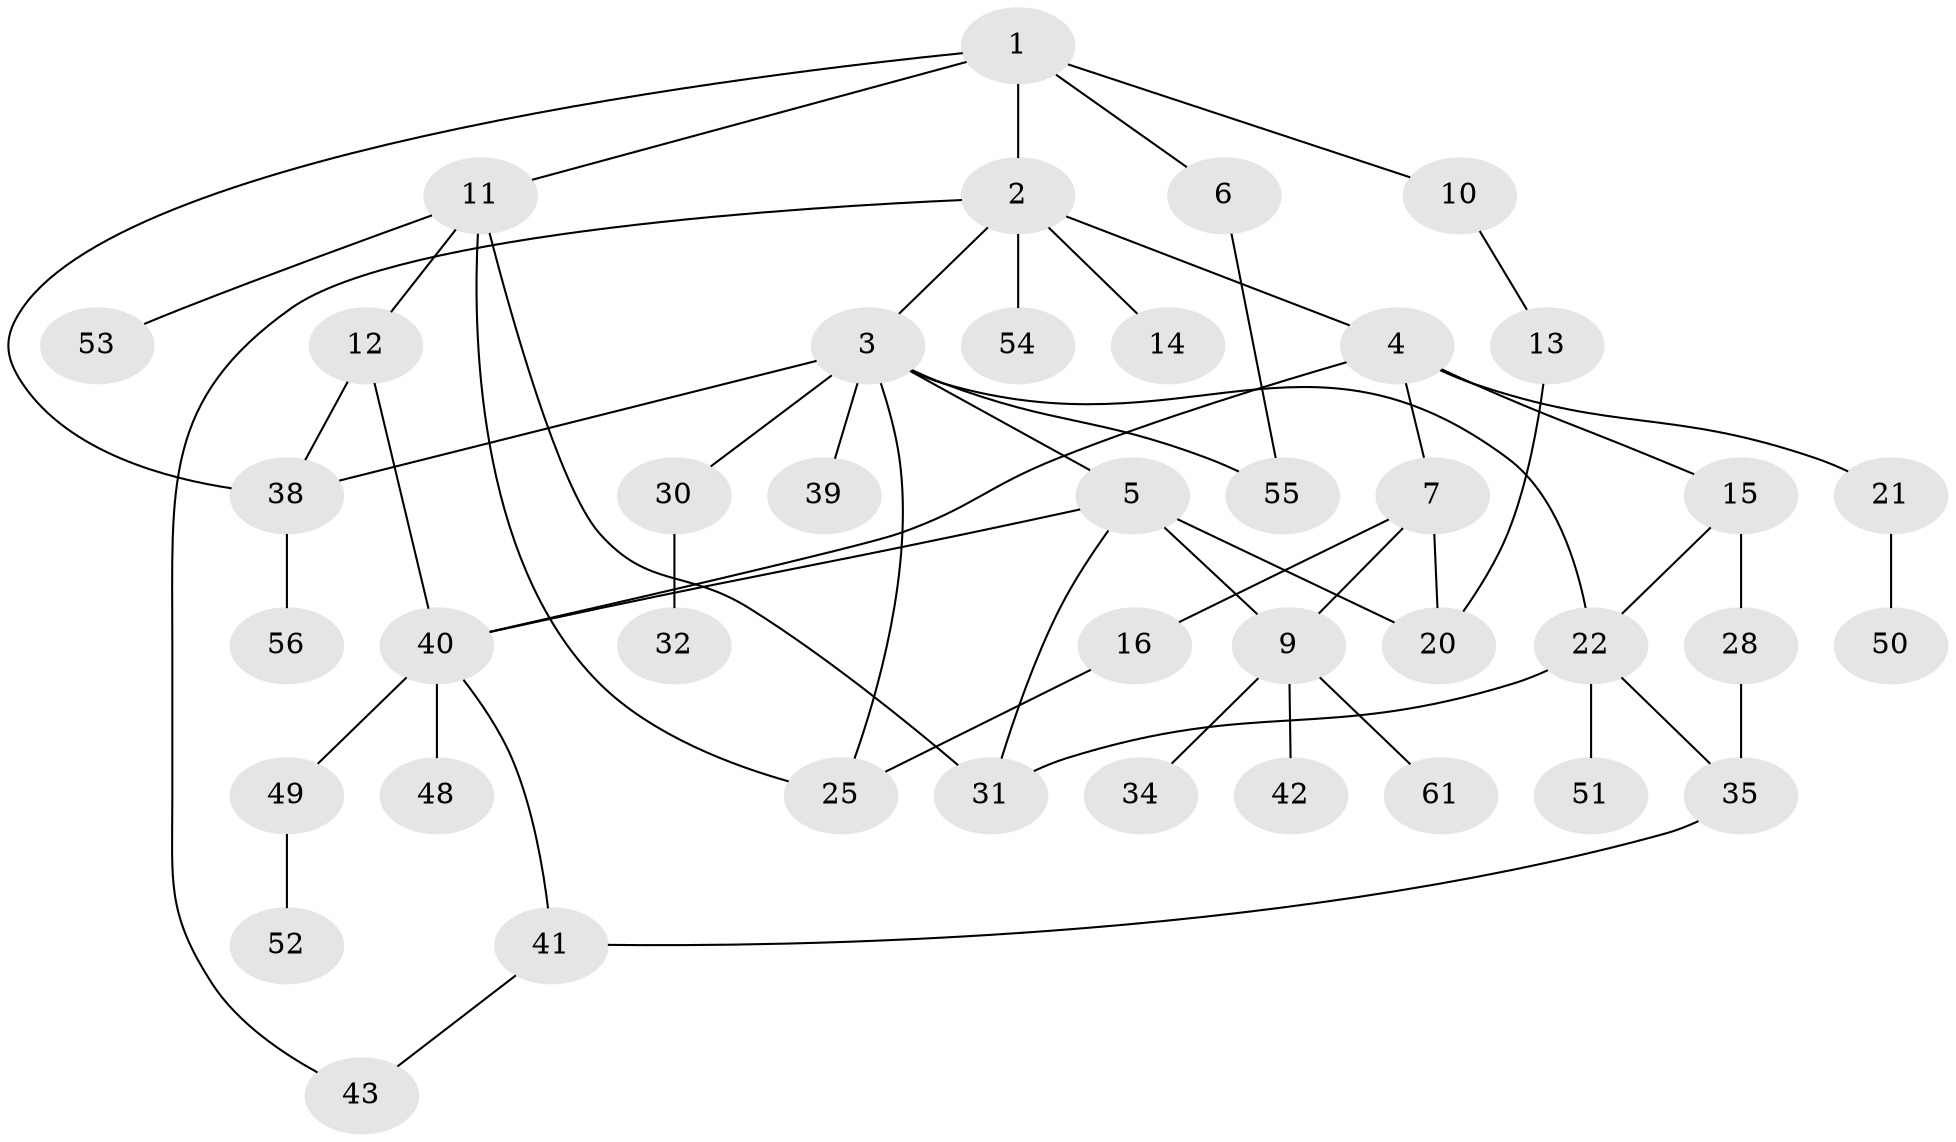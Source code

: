 // original degree distribution, {5: 0.06153846153846154, 6: 0.046153846153846156, 4: 0.09230769230769231, 3: 0.24615384615384617, 2: 0.2153846153846154, 1: 0.3384615384615385}
// Generated by graph-tools (version 1.1) at 2025/41/03/06/25 10:41:28]
// undirected, 41 vertices, 56 edges
graph export_dot {
graph [start="1"]
  node [color=gray90,style=filled];
  1 [super="+8"];
  2 [super="+19"];
  3 [super="+24"];
  4;
  5 [super="+63"];
  6 [super="+23"];
  7 [super="+44"];
  9 [super="+18"];
  10;
  11 [super="+26"];
  12;
  13 [super="+62"];
  14;
  15 [super="+27"];
  16 [super="+17"];
  20 [super="+33"];
  21 [super="+29"];
  22 [super="+46"];
  25 [super="+59"];
  28;
  30 [super="+47"];
  31 [super="+37"];
  32 [super="+58"];
  34;
  35 [super="+36"];
  38 [super="+60"];
  39;
  40 [super="+45"];
  41 [super="+57"];
  42 [super="+65"];
  43 [super="+64"];
  48;
  49;
  50;
  51;
  52;
  53;
  54;
  55;
  56;
  61;
  1 -- 2;
  1 -- 6;
  1 -- 10;
  1 -- 11;
  1 -- 38;
  2 -- 3;
  2 -- 4;
  2 -- 14;
  2 -- 43;
  2 -- 54;
  3 -- 5;
  3 -- 25;
  3 -- 38;
  3 -- 55;
  3 -- 39;
  3 -- 22;
  3 -- 30;
  4 -- 7;
  4 -- 15;
  4 -- 21;
  4 -- 40;
  5 -- 20;
  5 -- 40;
  5 -- 31;
  5 -- 9;
  6 -- 55;
  7 -- 9;
  7 -- 16;
  7 -- 20;
  9 -- 34;
  9 -- 42;
  9 -- 61;
  10 -- 13;
  11 -- 12;
  11 -- 31;
  11 -- 25;
  11 -- 53;
  12 -- 38;
  12 -- 40;
  13 -- 20;
  15 -- 22;
  15 -- 28;
  16 -- 25;
  21 -- 50;
  22 -- 31;
  22 -- 35;
  22 -- 51;
  28 -- 35;
  30 -- 32;
  35 -- 41;
  38 -- 56;
  40 -- 49;
  40 -- 41;
  40 -- 48;
  41 -- 43;
  49 -- 52;
}
